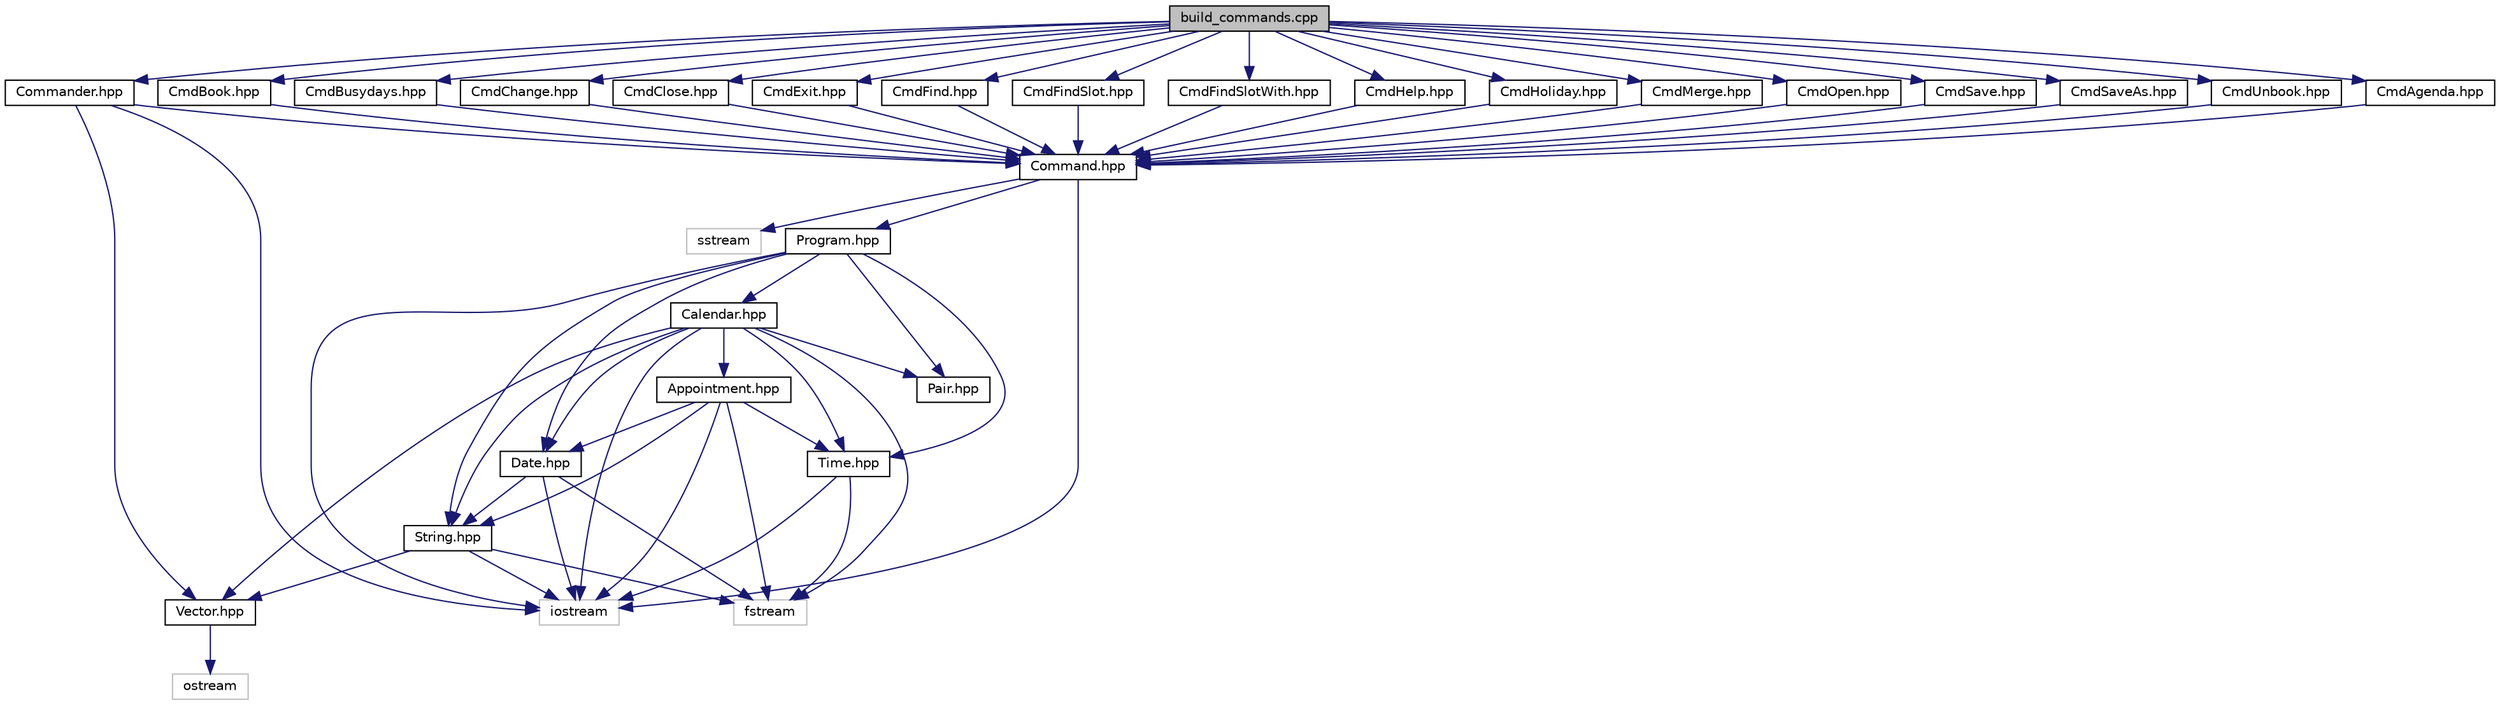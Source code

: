 digraph "build_commands.cpp"
{
  edge [fontname="Helvetica",fontsize="10",labelfontname="Helvetica",labelfontsize="10"];
  node [fontname="Helvetica",fontsize="10",shape=record];
  Node0 [label="build_commands.cpp",height=0.2,width=0.4,color="black", fillcolor="grey75", style="filled", fontcolor="black"];
  Node0 -> Node1 [color="midnightblue",fontsize="10",style="solid"];
  Node1 [label="Commander.hpp",height=0.2,width=0.4,color="black", fillcolor="white", style="filled",URL="$Commander_8hpp.html"];
  Node1 -> Node2 [color="midnightblue",fontsize="10",style="solid"];
  Node2 [label="iostream",height=0.2,width=0.4,color="grey75", fillcolor="white", style="filled"];
  Node1 -> Node3 [color="midnightblue",fontsize="10",style="solid"];
  Node3 [label="Command.hpp",height=0.2,width=0.4,color="black", fillcolor="white", style="filled",URL="$Command_8hpp.html"];
  Node3 -> Node2 [color="midnightblue",fontsize="10",style="solid"];
  Node3 -> Node4 [color="midnightblue",fontsize="10",style="solid"];
  Node4 [label="sstream",height=0.2,width=0.4,color="grey75", fillcolor="white", style="filled"];
  Node3 -> Node5 [color="midnightblue",fontsize="10",style="solid"];
  Node5 [label="Program.hpp",height=0.2,width=0.4,color="black", fillcolor="white", style="filled",URL="$Program_8hpp.html"];
  Node5 -> Node2 [color="midnightblue",fontsize="10",style="solid"];
  Node5 -> Node6 [color="midnightblue",fontsize="10",style="solid"];
  Node6 [label="Calendar.hpp",height=0.2,width=0.4,color="black", fillcolor="white", style="filled",URL="$Calendar_8hpp.html"];
  Node6 -> Node2 [color="midnightblue",fontsize="10",style="solid"];
  Node6 -> Node7 [color="midnightblue",fontsize="10",style="solid"];
  Node7 [label="fstream",height=0.2,width=0.4,color="grey75", fillcolor="white", style="filled"];
  Node6 -> Node8 [color="midnightblue",fontsize="10",style="solid"];
  Node8 [label="Appointment.hpp",height=0.2,width=0.4,color="black", fillcolor="white", style="filled",URL="$Appointment_8hpp.html"];
  Node8 -> Node2 [color="midnightblue",fontsize="10",style="solid"];
  Node8 -> Node7 [color="midnightblue",fontsize="10",style="solid"];
  Node8 -> Node9 [color="midnightblue",fontsize="10",style="solid"];
  Node9 [label="Date.hpp",height=0.2,width=0.4,color="black", fillcolor="white", style="filled",URL="$Date_8hpp.html"];
  Node9 -> Node2 [color="midnightblue",fontsize="10",style="solid"];
  Node9 -> Node7 [color="midnightblue",fontsize="10",style="solid"];
  Node9 -> Node10 [color="midnightblue",fontsize="10",style="solid"];
  Node10 [label="String.hpp",height=0.2,width=0.4,color="black", fillcolor="white", style="filled",URL="$String_8hpp.html"];
  Node10 -> Node7 [color="midnightblue",fontsize="10",style="solid"];
  Node10 -> Node2 [color="midnightblue",fontsize="10",style="solid"];
  Node10 -> Node11 [color="midnightblue",fontsize="10",style="solid"];
  Node11 [label="Vector.hpp",height=0.2,width=0.4,color="black", fillcolor="white", style="filled",URL="$Vector_8hpp.html"];
  Node11 -> Node12 [color="midnightblue",fontsize="10",style="solid"];
  Node12 [label="ostream",height=0.2,width=0.4,color="grey75", fillcolor="white", style="filled"];
  Node8 -> Node13 [color="midnightblue",fontsize="10",style="solid"];
  Node13 [label="Time.hpp",height=0.2,width=0.4,color="black", fillcolor="white", style="filled",URL="$Time_8hpp.html"];
  Node13 -> Node2 [color="midnightblue",fontsize="10",style="solid"];
  Node13 -> Node7 [color="midnightblue",fontsize="10",style="solid"];
  Node8 -> Node10 [color="midnightblue",fontsize="10",style="solid"];
  Node6 -> Node9 [color="midnightblue",fontsize="10",style="solid"];
  Node6 -> Node13 [color="midnightblue",fontsize="10",style="solid"];
  Node6 -> Node11 [color="midnightblue",fontsize="10",style="solid"];
  Node6 -> Node10 [color="midnightblue",fontsize="10",style="solid"];
  Node6 -> Node14 [color="midnightblue",fontsize="10",style="solid"];
  Node14 [label="Pair.hpp",height=0.2,width=0.4,color="black", fillcolor="white", style="filled",URL="$Pair_8hpp.html"];
  Node5 -> Node9 [color="midnightblue",fontsize="10",style="solid"];
  Node5 -> Node13 [color="midnightblue",fontsize="10",style="solid"];
  Node5 -> Node10 [color="midnightblue",fontsize="10",style="solid"];
  Node5 -> Node14 [color="midnightblue",fontsize="10",style="solid"];
  Node1 -> Node11 [color="midnightblue",fontsize="10",style="solid"];
  Node0 -> Node15 [color="midnightblue",fontsize="10",style="solid"];
  Node15 [label="CmdAgenda.hpp",height=0.2,width=0.4,color="black", fillcolor="white", style="filled",URL="$CmdAgenda_8hpp.html"];
  Node15 -> Node3 [color="midnightblue",fontsize="10",style="solid"];
  Node0 -> Node16 [color="midnightblue",fontsize="10",style="solid"];
  Node16 [label="CmdBook.hpp",height=0.2,width=0.4,color="black", fillcolor="white", style="filled",URL="$CmdBook_8hpp.html"];
  Node16 -> Node3 [color="midnightblue",fontsize="10",style="solid"];
  Node0 -> Node17 [color="midnightblue",fontsize="10",style="solid"];
  Node17 [label="CmdBusydays.hpp",height=0.2,width=0.4,color="black", fillcolor="white", style="filled",URL="$CmdBusydays_8hpp.html"];
  Node17 -> Node3 [color="midnightblue",fontsize="10",style="solid"];
  Node0 -> Node18 [color="midnightblue",fontsize="10",style="solid"];
  Node18 [label="CmdChange.hpp",height=0.2,width=0.4,color="black", fillcolor="white", style="filled",URL="$CmdChange_8hpp.html"];
  Node18 -> Node3 [color="midnightblue",fontsize="10",style="solid"];
  Node0 -> Node19 [color="midnightblue",fontsize="10",style="solid"];
  Node19 [label="CmdClose.hpp",height=0.2,width=0.4,color="black", fillcolor="white", style="filled",URL="$CmdClose_8hpp.html"];
  Node19 -> Node3 [color="midnightblue",fontsize="10",style="solid"];
  Node0 -> Node20 [color="midnightblue",fontsize="10",style="solid"];
  Node20 [label="CmdExit.hpp",height=0.2,width=0.4,color="black", fillcolor="white", style="filled",URL="$CmdExit_8hpp.html"];
  Node20 -> Node3 [color="midnightblue",fontsize="10",style="solid"];
  Node0 -> Node21 [color="midnightblue",fontsize="10",style="solid"];
  Node21 [label="CmdFind.hpp",height=0.2,width=0.4,color="black", fillcolor="white", style="filled",URL="$CmdFind_8hpp.html"];
  Node21 -> Node3 [color="midnightblue",fontsize="10",style="solid"];
  Node0 -> Node22 [color="midnightblue",fontsize="10",style="solid"];
  Node22 [label="CmdFindSlot.hpp",height=0.2,width=0.4,color="black", fillcolor="white", style="filled",URL="$CmdFindSlot_8hpp.html"];
  Node22 -> Node3 [color="midnightblue",fontsize="10",style="solid"];
  Node0 -> Node23 [color="midnightblue",fontsize="10",style="solid"];
  Node23 [label="CmdFindSlotWith.hpp",height=0.2,width=0.4,color="black", fillcolor="white", style="filled",URL="$CmdFindSlotWith_8hpp.html"];
  Node23 -> Node3 [color="midnightblue",fontsize="10",style="solid"];
  Node0 -> Node24 [color="midnightblue",fontsize="10",style="solid"];
  Node24 [label="CmdHelp.hpp",height=0.2,width=0.4,color="black", fillcolor="white", style="filled",URL="$CmdHelp_8hpp.html"];
  Node24 -> Node3 [color="midnightblue",fontsize="10",style="solid"];
  Node0 -> Node25 [color="midnightblue",fontsize="10",style="solid"];
  Node25 [label="CmdHoliday.hpp",height=0.2,width=0.4,color="black", fillcolor="white", style="filled",URL="$CmdHoliday_8hpp.html"];
  Node25 -> Node3 [color="midnightblue",fontsize="10",style="solid"];
  Node0 -> Node26 [color="midnightblue",fontsize="10",style="solid"];
  Node26 [label="CmdMerge.hpp",height=0.2,width=0.4,color="black", fillcolor="white", style="filled",URL="$CmdMerge_8hpp.html"];
  Node26 -> Node3 [color="midnightblue",fontsize="10",style="solid"];
  Node0 -> Node27 [color="midnightblue",fontsize="10",style="solid"];
  Node27 [label="CmdOpen.hpp",height=0.2,width=0.4,color="black", fillcolor="white", style="filled",URL="$CmdOpen_8hpp.html"];
  Node27 -> Node3 [color="midnightblue",fontsize="10",style="solid"];
  Node0 -> Node28 [color="midnightblue",fontsize="10",style="solid"];
  Node28 [label="CmdSave.hpp",height=0.2,width=0.4,color="black", fillcolor="white", style="filled",URL="$CmdSave_8hpp.html"];
  Node28 -> Node3 [color="midnightblue",fontsize="10",style="solid"];
  Node0 -> Node29 [color="midnightblue",fontsize="10",style="solid"];
  Node29 [label="CmdSaveAs.hpp",height=0.2,width=0.4,color="black", fillcolor="white", style="filled",URL="$CmdSaveAs_8hpp.html"];
  Node29 -> Node3 [color="midnightblue",fontsize="10",style="solid"];
  Node0 -> Node30 [color="midnightblue",fontsize="10",style="solid"];
  Node30 [label="CmdUnbook.hpp",height=0.2,width=0.4,color="black", fillcolor="white", style="filled",URL="$CmdUnbook_8hpp.html"];
  Node30 -> Node3 [color="midnightblue",fontsize="10",style="solid"];
}
